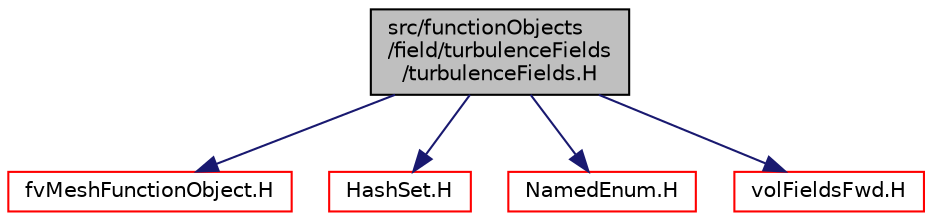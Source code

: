 digraph "src/functionObjects/field/turbulenceFields/turbulenceFields.H"
{
  bgcolor="transparent";
  edge [fontname="Helvetica",fontsize="10",labelfontname="Helvetica",labelfontsize="10"];
  node [fontname="Helvetica",fontsize="10",shape=record];
  Node0 [label="src/functionObjects\l/field/turbulenceFields\l/turbulenceFields.H",height=0.2,width=0.4,color="black", fillcolor="grey75", style="filled", fontcolor="black"];
  Node0 -> Node1 [color="midnightblue",fontsize="10",style="solid",fontname="Helvetica"];
  Node1 [label="fvMeshFunctionObject.H",height=0.2,width=0.4,color="red",URL="$a03443.html"];
  Node0 -> Node70 [color="midnightblue",fontsize="10",style="solid",fontname="Helvetica"];
  Node70 [label="HashSet.H",height=0.2,width=0.4,color="red",URL="$a09173.html"];
  Node0 -> Node72 [color="midnightblue",fontsize="10",style="solid",fontname="Helvetica"];
  Node72 [label="NamedEnum.H",height=0.2,width=0.4,color="red",URL="$a09485.html"];
  Node0 -> Node83 [color="midnightblue",fontsize="10",style="solid",fontname="Helvetica"];
  Node83 [label="volFieldsFwd.H",height=0.2,width=0.4,color="red",URL="$a02915.html"];
}
